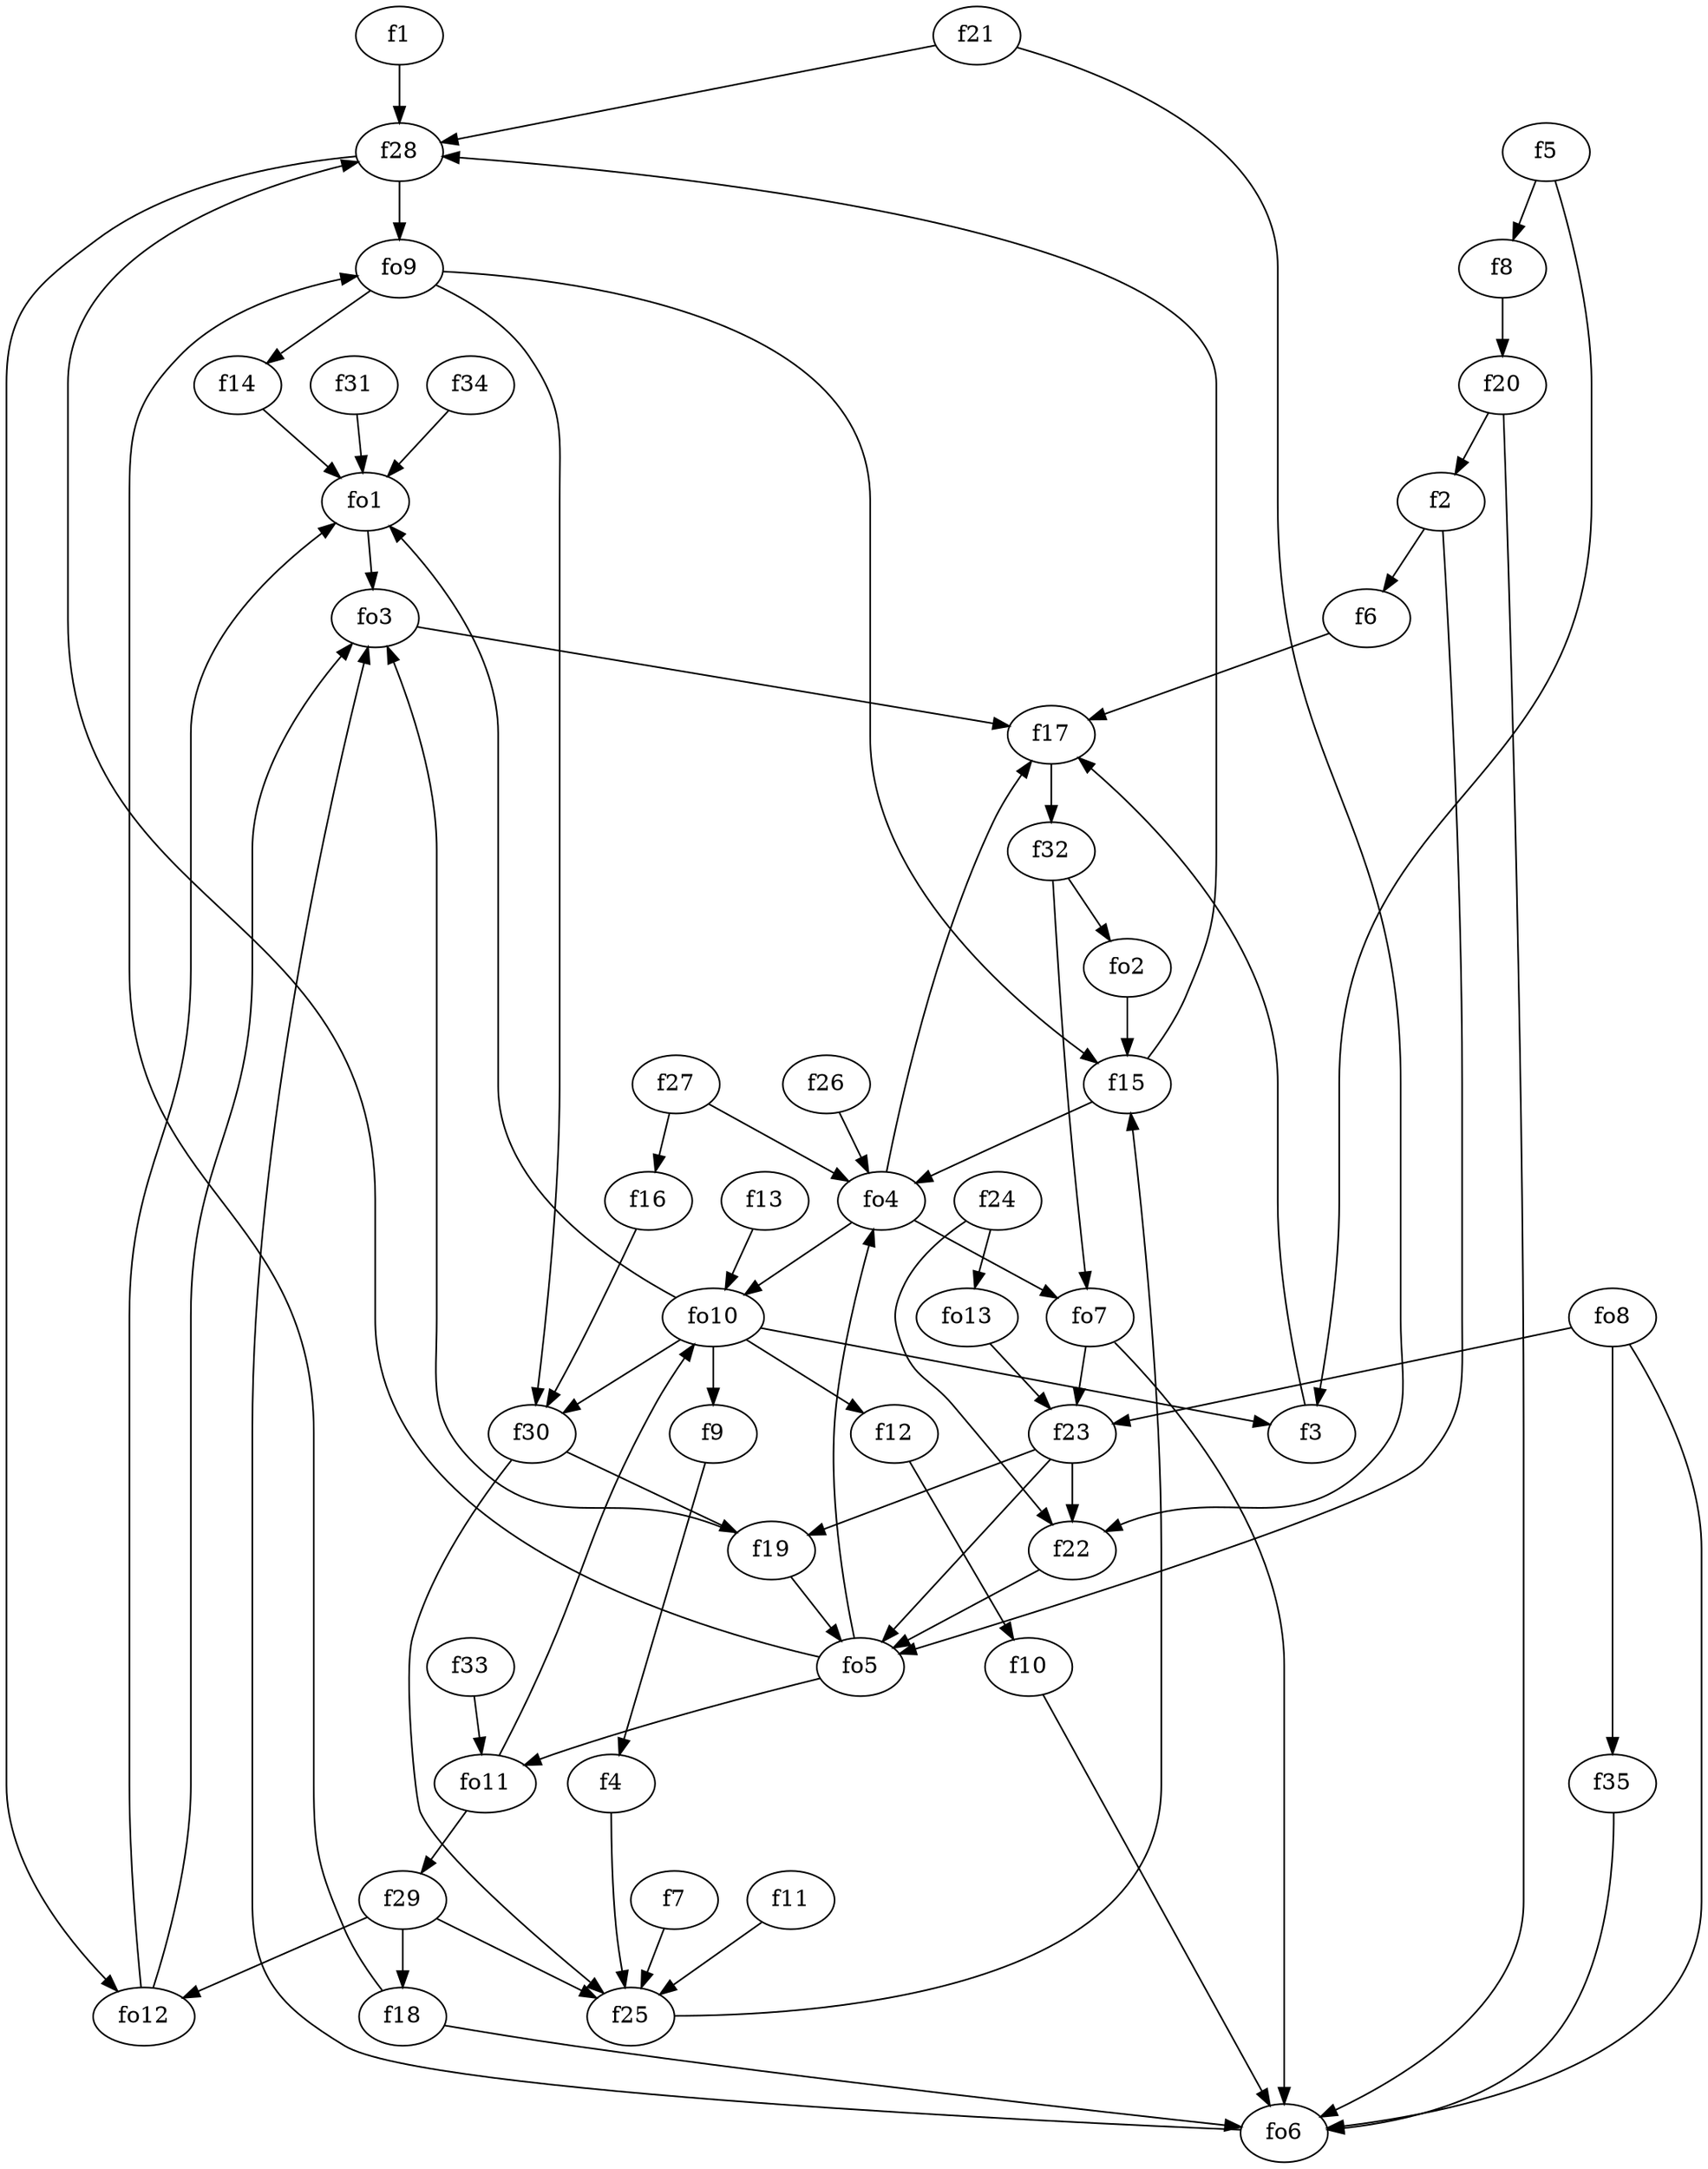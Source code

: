 strict digraph  {
f1;
f2;
f3;
f4;
f5;
f6;
f7;
f8;
f9;
f10;
f11;
f12;
f13;
f14;
f15;
f16;
f17;
f18;
f19;
f20;
f21;
f22;
f23;
f24;
f25;
f26;
f27;
f28;
f29;
f30;
f31;
f32;
f33;
f34;
f35;
fo1;
fo2;
fo3;
fo4;
fo5;
fo6;
fo7;
fo8;
fo9;
fo10;
fo11;
fo12;
fo13;
f1 -> f28  [weight=2];
f2 -> fo5  [weight=2];
f2 -> f6  [weight=2];
f3 -> f17  [weight=2];
f4 -> f25  [weight=2];
f5 -> f3  [weight=2];
f5 -> f8  [weight=2];
f6 -> f17  [weight=2];
f7 -> f25  [weight=2];
f8 -> f20  [weight=2];
f9 -> f4  [weight=2];
f10 -> fo6  [weight=2];
f11 -> f25  [weight=2];
f12 -> f10  [weight=2];
f13 -> fo10  [weight=2];
f14 -> fo1  [weight=2];
f15 -> f28  [weight=2];
f15 -> fo4  [weight=2];
f16 -> f30  [weight=2];
f17 -> f32  [weight=2];
f18 -> fo6  [weight=2];
f18 -> fo9  [weight=2];
f19 -> fo3  [weight=2];
f19 -> fo5  [weight=2];
f20 -> fo6  [weight=2];
f20 -> f2  [weight=2];
f21 -> f22  [weight=2];
f21 -> f28  [weight=2];
f22 -> fo5  [weight=2];
f23 -> fo5  [weight=2];
f23 -> f19  [weight=2];
f23 -> f22  [weight=2];
f24 -> f22  [weight=2];
f24 -> fo13  [weight=2];
f25 -> f15  [weight=2];
f26 -> fo4  [weight=2];
f27 -> fo4  [weight=2];
f27 -> f16  [weight=2];
f28 -> fo12  [weight=2];
f28 -> fo9  [weight=2];
f29 -> f25  [weight=2];
f29 -> fo12  [weight=2];
f29 -> f18  [weight=2];
f30 -> f25  [weight=2];
f30 -> f19  [weight=2];
f31 -> fo1  [weight=2];
f32 -> fo7  [weight=2];
f32 -> fo2  [weight=2];
f33 -> fo11  [weight=2];
f34 -> fo1  [weight=2];
f35 -> fo6  [weight=2];
fo1 -> fo3  [weight=2];
fo2 -> f15  [weight=2];
fo3 -> f17  [weight=2];
fo4 -> fo10  [weight=2];
fo4 -> f17  [weight=2];
fo4 -> fo7  [weight=2];
fo5 -> f28  [weight=2];
fo5 -> fo11  [weight=2];
fo5 -> fo4  [weight=2];
fo6 -> fo3  [weight=2];
fo7 -> fo6  [weight=2];
fo7 -> f23  [weight=2];
fo8 -> f35  [weight=2];
fo8 -> f23  [weight=2];
fo8 -> fo6  [weight=2];
fo9 -> f15  [weight=2];
fo9 -> f14  [weight=2];
fo9 -> f30  [weight=2];
fo10 -> f9  [weight=2];
fo10 -> fo1  [weight=2];
fo10 -> f12  [weight=2];
fo10 -> f3  [weight=2];
fo10 -> f30  [weight=2];
fo11 -> fo10  [weight=2];
fo11 -> f29  [weight=2];
fo12 -> fo1  [weight=2];
fo12 -> fo3  [weight=2];
fo13 -> f23  [weight=2];
}
